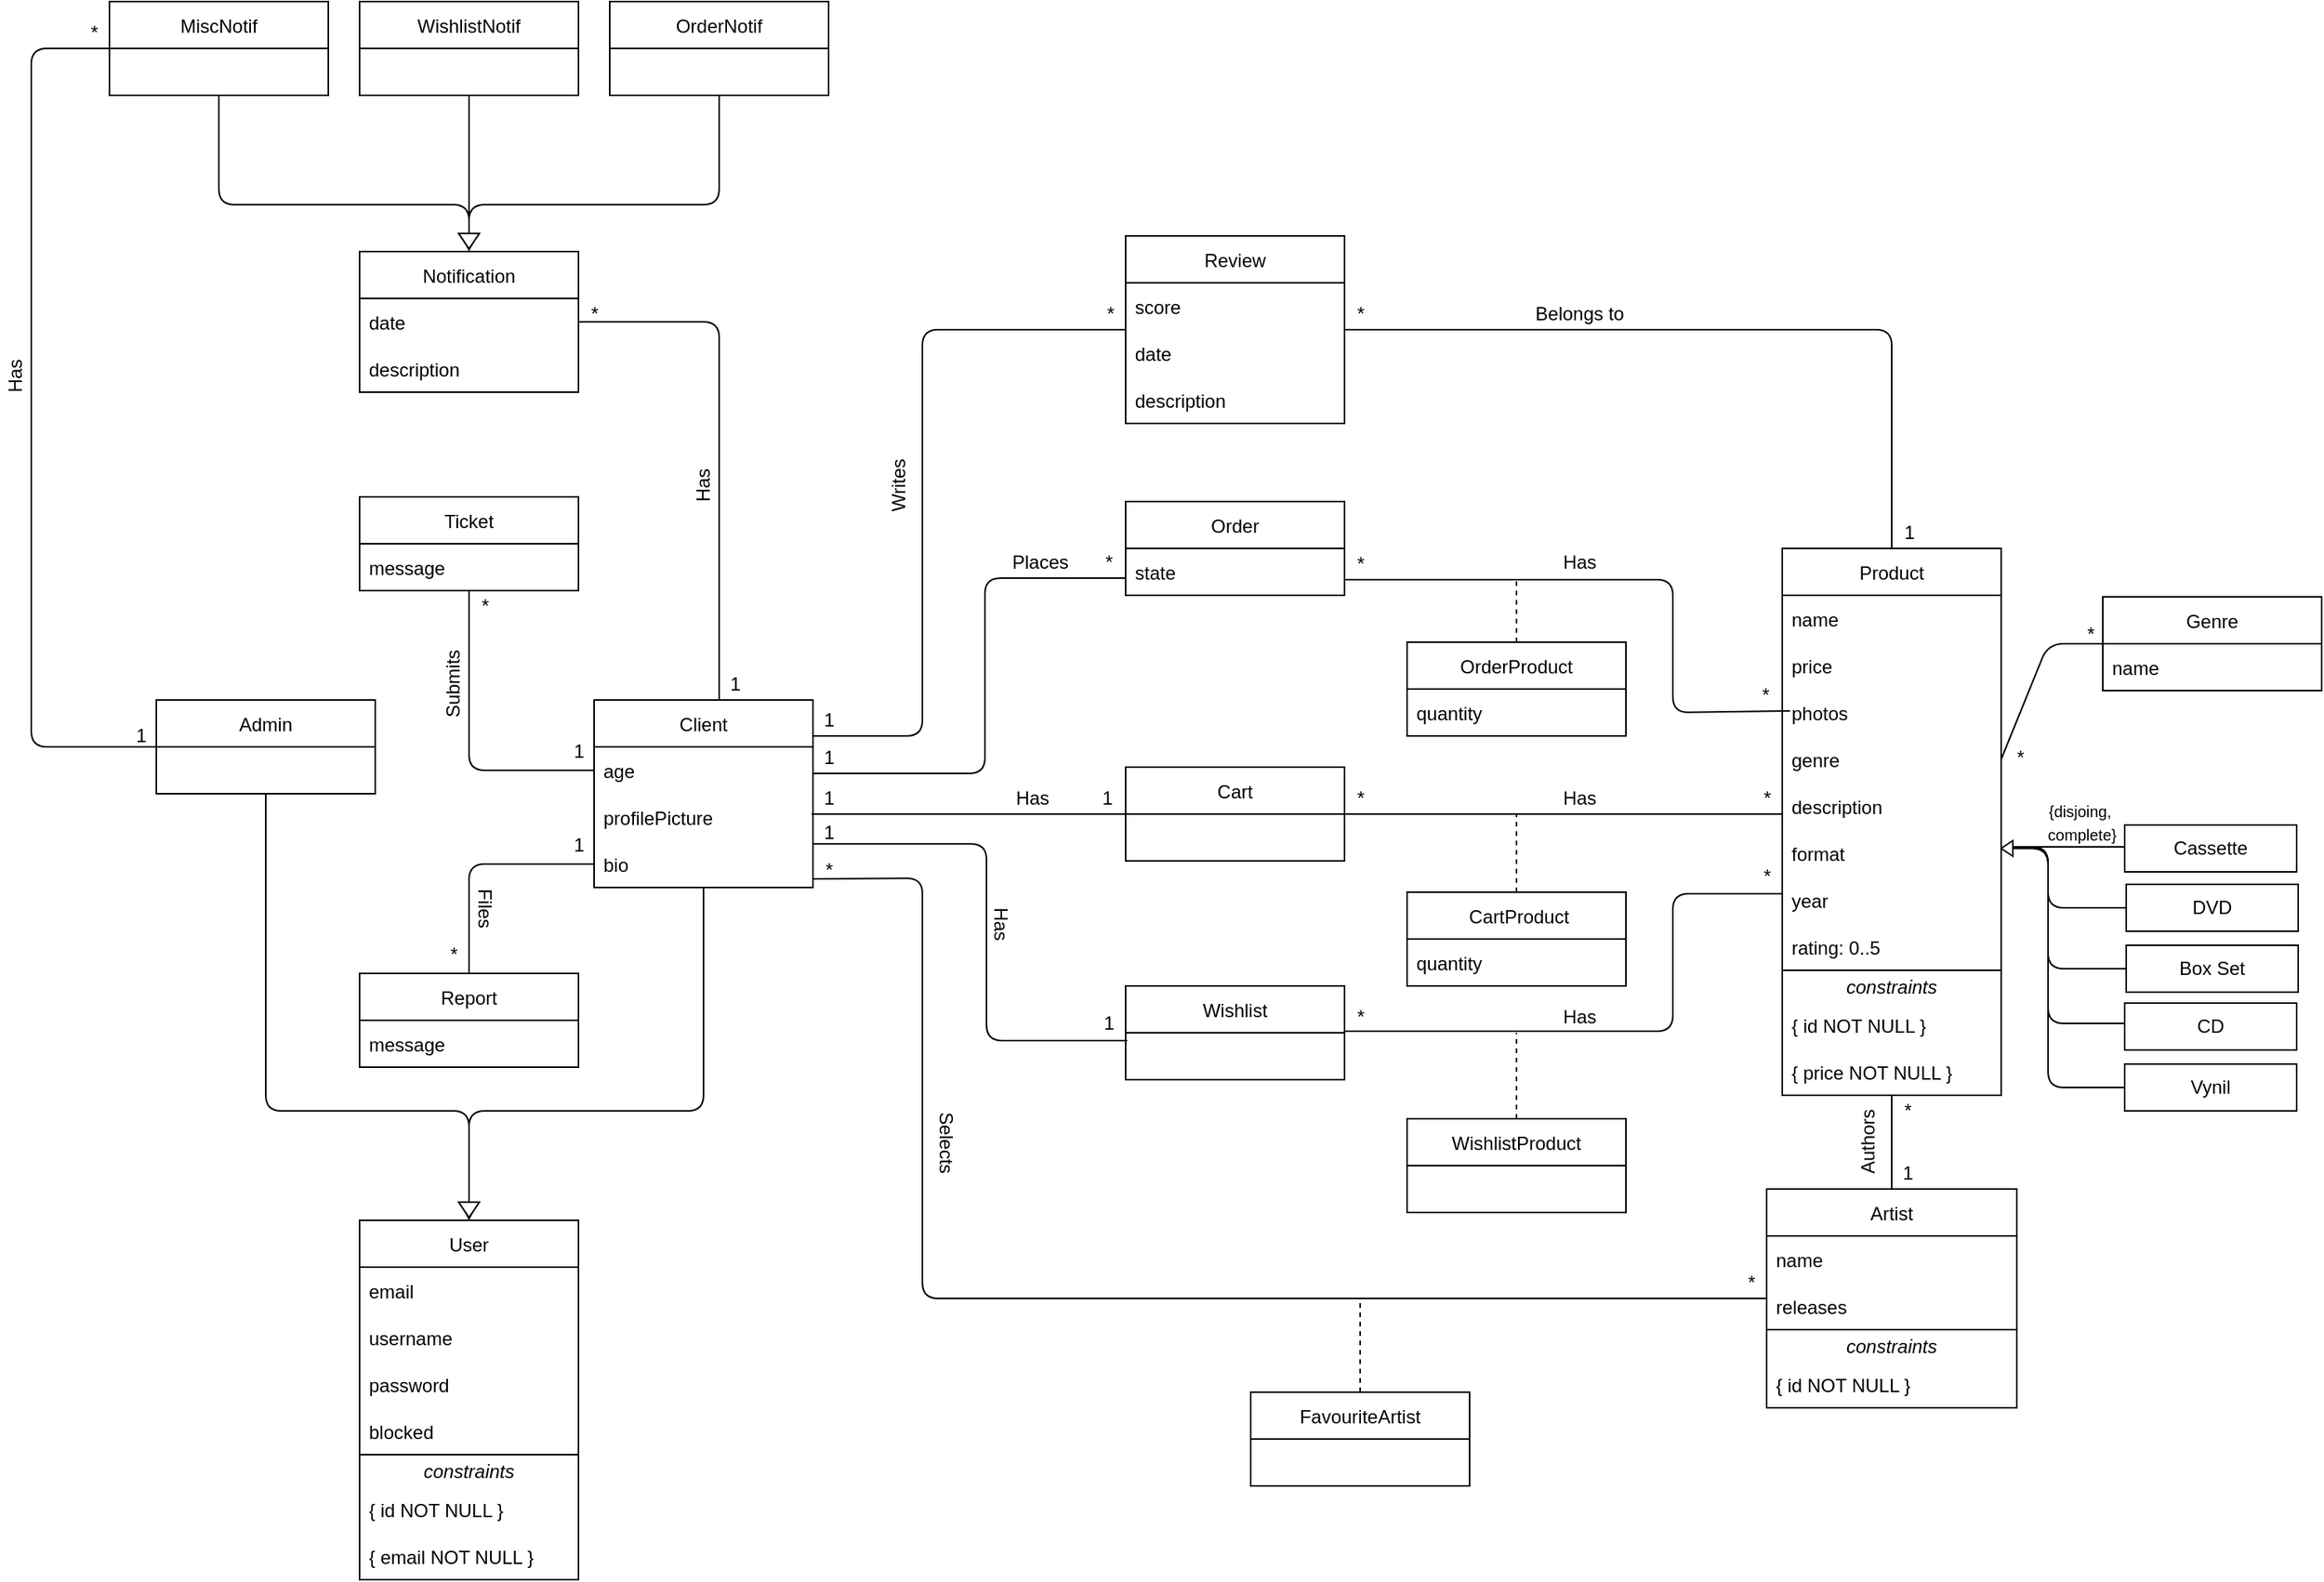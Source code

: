 <mxfile>
    <diagram id="llNI3-u4HUtJi4ST73vL" name="Page-1">
        <mxGraphModel dx="1850" dy="1586" grid="1" gridSize="10" guides="1" tooltips="1" connect="1" arrows="1" fold="1" page="1" pageScale="1" pageWidth="850" pageHeight="1100" math="0" shadow="0">
            <root>
                <mxCell id="0"/>
                <mxCell id="1" parent="0"/>
                <mxCell id="ldvNf7VBA81TMGFVjmtG-9" value="Artist" style="swimlane;fontStyle=0;childLayout=stackLayout;horizontal=1;startSize=30;horizontalStack=0;resizeParent=1;resizeParentMax=0;resizeLast=0;collapsible=1;marginBottom=0;" parent="1" vertex="1">
                    <mxGeometry x="820" y="430" width="160" height="140" as="geometry"/>
                </mxCell>
                <mxCell id="ldvNf7VBA81TMGFVjmtG-11" value="name" style="text;strokeColor=none;fillColor=none;align=left;verticalAlign=middle;spacingLeft=4;spacingRight=4;overflow=hidden;points=[[0,0.5],[1,0.5]];portConstraint=eastwest;rotatable=0;" parent="ldvNf7VBA81TMGFVjmtG-9" vertex="1">
                    <mxGeometry y="30" width="160" height="30" as="geometry"/>
                </mxCell>
                <mxCell id="11" value="releases" style="text;strokeColor=none;fillColor=none;align=left;verticalAlign=middle;spacingLeft=4;spacingRight=4;overflow=hidden;points=[[0,0.5],[1,0.5]];portConstraint=eastwest;rotatable=0;" parent="ldvNf7VBA81TMGFVjmtG-9" vertex="1">
                    <mxGeometry y="60" width="160" height="30" as="geometry"/>
                </mxCell>
                <mxCell id="49" value="" style="swimlane;fontStyle=0;childLayout=stackLayout;horizontal=1;startSize=0;horizontalStack=0;resizeParent=1;resizeParentMax=0;resizeLast=0;collapsible=1;marginBottom=0;" parent="ldvNf7VBA81TMGFVjmtG-9" vertex="1">
                    <mxGeometry y="90" width="160" height="50" as="geometry"/>
                </mxCell>
                <mxCell id="50" value="constraints" style="text;strokeColor=none;fillColor=none;align=center;verticalAlign=middle;spacingLeft=4;spacingRight=4;overflow=hidden;points=[[0,0.5],[1,0.5]];portConstraint=eastwest;rotatable=0;fontStyle=2" parent="49" vertex="1">
                    <mxGeometry width="160" height="20" as="geometry"/>
                </mxCell>
                <mxCell id="51" value="{ id NOT NULL }" style="text;strokeColor=none;fillColor=none;align=left;verticalAlign=middle;spacingLeft=4;spacingRight=4;overflow=hidden;points=[[0,0.5],[1,0.5]];portConstraint=eastwest;rotatable=0;" parent="49" vertex="1">
                    <mxGeometry y="20" width="160" height="30" as="geometry"/>
                </mxCell>
                <mxCell id="41" style="edgeStyle=none;html=1;endArrow=none;endFill=0;entryX=0;entryY=0.5;entryDx=0;entryDy=0;exitX=-0.043;exitY=1.002;exitDx=0;exitDy=0;exitPerimeter=0;" parent="1" source="172" target="ldvNf7VBA81TMGFVjmtG-29" edge="1">
                    <mxGeometry relative="1" as="geometry">
                        <mxPoint x="220" y="182" as="sourcePoint"/>
                        <Array as="points"/>
                    </mxGeometry>
                </mxCell>
                <mxCell id="42" style="edgeStyle=elbowEdgeStyle;html=1;endArrow=none;endFill=0;startArrow=none;exitX=1.001;exitY=0.07;exitDx=0;exitDy=0;exitPerimeter=0;" parent="1" source="107" edge="1">
                    <mxGeometry relative="1" as="geometry">
                        <mxPoint x="210" y="220" as="sourcePoint"/>
                        <Array as="points">
                            <mxPoint x="321" y="200"/>
                        </Array>
                        <mxPoint x="411" y="335" as="targetPoint"/>
                    </mxGeometry>
                </mxCell>
                <mxCell id="43" style="edgeStyle=none;html=1;endArrow=none;endFill=0;exitX=1;exitY=0;exitDx=0;exitDy=0;exitPerimeter=0;" parent="1" edge="1">
                    <mxGeometry relative="1" as="geometry">
                        <Array as="points">
                            <mxPoint x="320" y="164"/>
                            <mxPoint x="320" y="39"/>
                        </Array>
                        <mxPoint x="210" y="164" as="sourcePoint"/>
                        <mxPoint x="410" y="39" as="targetPoint"/>
                    </mxGeometry>
                </mxCell>
                <mxCell id="103" style="edgeStyle=none;html=1;startArrow=none;startFill=0;endArrow=none;endFill=0;exitX=1.001;exitY=0.816;exitDx=0;exitDy=0;exitPerimeter=0;" parent="1" source="107" target="ldvNf7VBA81TMGFVjmtG-9" edge="1">
                    <mxGeometry relative="1" as="geometry">
                        <Array as="points">
                            <mxPoint x="280" y="231"/>
                            <mxPoint x="280" y="500"/>
                        </Array>
                    </mxGeometry>
                </mxCell>
                <mxCell id="108" style="edgeStyle=none;html=1;endArrow=block;endFill=0;" parent="1" source="ldvNf7VBA81TMGFVjmtG-21" target="ldvNf7VBA81TMGFVjmtG-38" edge="1">
                    <mxGeometry relative="1" as="geometry">
                        <Array as="points">
                            <mxPoint x="140" y="380"/>
                            <mxPoint x="-10" y="380"/>
                        </Array>
                    </mxGeometry>
                </mxCell>
                <mxCell id="ldvNf7VBA81TMGFVjmtG-21" value="Client" style="swimlane;fontStyle=0;childLayout=stackLayout;horizontal=1;startSize=30;horizontalStack=0;resizeParent=1;resizeParentMax=0;resizeLast=0;collapsible=1;marginBottom=0;" parent="1" vertex="1">
                    <mxGeometry x="70" y="117" width="140" height="120" as="geometry">
                        <mxRectangle x="70" y="117" width="60" height="30" as="alternateBounds"/>
                    </mxGeometry>
                </mxCell>
                <mxCell id="ldvNf7VBA81TMGFVjmtG-24" value="age" style="text;strokeColor=none;fillColor=none;align=left;verticalAlign=middle;spacingLeft=4;spacingRight=4;overflow=hidden;points=[[0,0.5],[1,0.5]];portConstraint=eastwest;rotatable=0;" parent="ldvNf7VBA81TMGFVjmtG-21" vertex="1">
                    <mxGeometry y="30" width="140" height="30" as="geometry"/>
                </mxCell>
                <mxCell id="ldvNf7VBA81TMGFVjmtG-69" value="profilePicture" style="text;strokeColor=none;fillColor=none;align=left;verticalAlign=middle;spacingLeft=4;spacingRight=4;overflow=hidden;points=[[0,0.5],[1,0.5]];portConstraint=eastwest;rotatable=0;" parent="ldvNf7VBA81TMGFVjmtG-21" vertex="1">
                    <mxGeometry y="60" width="140" height="30" as="geometry"/>
                </mxCell>
                <mxCell id="107" value="bio" style="text;strokeColor=none;fillColor=none;align=left;verticalAlign=middle;spacingLeft=4;spacingRight=4;overflow=hidden;points=[[0,0.5],[1,0.5]];portConstraint=eastwest;rotatable=0;" parent="ldvNf7VBA81TMGFVjmtG-21" vertex="1">
                    <mxGeometry y="90" width="140" height="30" as="geometry"/>
                </mxCell>
                <mxCell id="60" style="edgeStyle=none;html=1;endArrow=none;endFill=0;strokeColor=default;entryX=0;entryY=0.5;entryDx=0;entryDy=0;" parent="1" edge="1">
                    <mxGeometry relative="1" as="geometry">
                        <mxPoint x="830" y="241" as="targetPoint"/>
                        <Array as="points">
                            <mxPoint x="760" y="329"/>
                            <mxPoint x="760" y="241"/>
                        </Array>
                        <mxPoint x="550" y="329" as="sourcePoint"/>
                    </mxGeometry>
                </mxCell>
                <mxCell id="ldvNf7VBA81TMGFVjmtG-25" value="Wishlist" style="swimlane;fontStyle=0;childLayout=stackLayout;horizontal=1;startSize=30;horizontalStack=0;resizeParent=1;resizeParentMax=0;resizeLast=0;collapsible=1;marginBottom=0;" parent="1" vertex="1">
                    <mxGeometry x="410" y="300" width="140" height="60" as="geometry"/>
                </mxCell>
                <mxCell id="62" style="edgeStyle=none;html=1;endArrow=none;endFill=0;strokeColor=default;exitX=1;exitY=0.5;exitDx=0;exitDy=0;" parent="1" source="ldvNf7VBA81TMGFVjmtG-29" edge="1">
                    <mxGeometry relative="1" as="geometry">
                        <mxPoint x="830" y="190" as="targetPoint"/>
                        <mxPoint x="560" y="190" as="sourcePoint"/>
                    </mxGeometry>
                </mxCell>
                <mxCell id="ldvNf7VBA81TMGFVjmtG-29" value="Cart" style="swimlane;fontStyle=0;childLayout=stackLayout;horizontal=1;startSize=30;horizontalStack=0;resizeParent=1;resizeParentMax=0;resizeLast=0;collapsible=1;marginBottom=0;" parent="1" vertex="1">
                    <mxGeometry x="410" y="160" width="140" height="60" as="geometry"/>
                </mxCell>
                <mxCell id="109" style="edgeStyle=none;html=1;endArrow=block;endFill=0;entryX=0.5;entryY=0;entryDx=0;entryDy=0;startArrow=none;" parent="1" source="134" target="ldvNf7VBA81TMGFVjmtG-38" edge="1">
                    <mxGeometry relative="1" as="geometry">
                        <Array as="points"/>
                    </mxGeometry>
                </mxCell>
                <mxCell id="ldvNf7VBA81TMGFVjmtG-34" value="Admin" style="swimlane;fontStyle=0;childLayout=stackLayout;horizontal=1;startSize=30;horizontalStack=0;resizeParent=1;resizeParentMax=0;resizeLast=0;collapsible=1;marginBottom=0;" parent="1" vertex="1">
                    <mxGeometry x="-210" y="117" width="140" height="60" as="geometry"/>
                </mxCell>
                <mxCell id="ldvNf7VBA81TMGFVjmtG-38" value="User" style="swimlane;fontStyle=0;childLayout=stackLayout;horizontal=1;startSize=30;horizontalStack=0;resizeParent=1;resizeParentMax=0;resizeLast=0;collapsible=1;marginBottom=0;" parent="1" vertex="1">
                    <mxGeometry x="-80" y="450" width="140" height="230" as="geometry"/>
                </mxCell>
                <mxCell id="66" value="email" style="text;strokeColor=none;fillColor=none;align=left;verticalAlign=middle;spacingLeft=4;spacingRight=4;overflow=hidden;points=[[0,0.5],[1,0.5]];portConstraint=eastwest;rotatable=0;" parent="ldvNf7VBA81TMGFVjmtG-38" vertex="1">
                    <mxGeometry y="30" width="140" height="30" as="geometry"/>
                </mxCell>
                <mxCell id="ldvNf7VBA81TMGFVjmtG-66" value="username" style="text;strokeColor=none;fillColor=none;align=left;verticalAlign=middle;spacingLeft=4;spacingRight=4;overflow=hidden;points=[[0,0.5],[1,0.5]];portConstraint=eastwest;rotatable=0;" parent="ldvNf7VBA81TMGFVjmtG-38" vertex="1">
                    <mxGeometry y="60" width="140" height="30" as="geometry"/>
                </mxCell>
                <mxCell id="ldvNf7VBA81TMGFVjmtG-41" value="password" style="text;strokeColor=none;fillColor=none;align=left;verticalAlign=middle;spacingLeft=4;spacingRight=4;overflow=hidden;points=[[0,0.5],[1,0.5]];portConstraint=eastwest;rotatable=0;" parent="ldvNf7VBA81TMGFVjmtG-38" vertex="1">
                    <mxGeometry y="90" width="140" height="30" as="geometry"/>
                </mxCell>
                <mxCell id="ldvNf7VBA81TMGFVjmtG-83" value="blocked" style="text;strokeColor=none;fillColor=none;align=left;verticalAlign=middle;spacingLeft=4;spacingRight=4;overflow=hidden;points=[[0,0.5],[1,0.5]];portConstraint=eastwest;rotatable=0;" parent="ldvNf7VBA81TMGFVjmtG-38" vertex="1">
                    <mxGeometry y="120" width="140" height="30" as="geometry"/>
                </mxCell>
                <mxCell id="53" value="" style="swimlane;fontStyle=0;childLayout=stackLayout;horizontal=1;startSize=0;horizontalStack=0;resizeParent=1;resizeParentMax=0;resizeLast=0;collapsible=1;marginBottom=0;" parent="ldvNf7VBA81TMGFVjmtG-38" vertex="1">
                    <mxGeometry y="150" width="140" height="80" as="geometry"/>
                </mxCell>
                <mxCell id="54" value="constraints" style="text;strokeColor=none;fillColor=none;align=center;verticalAlign=middle;spacingLeft=4;spacingRight=4;overflow=hidden;points=[[0,0.5],[1,0.5]];portConstraint=eastwest;rotatable=0;fontStyle=2" parent="53" vertex="1">
                    <mxGeometry width="140" height="20" as="geometry"/>
                </mxCell>
                <mxCell id="55" value="{ id NOT NULL }" style="text;strokeColor=none;fillColor=none;align=left;verticalAlign=middle;spacingLeft=4;spacingRight=4;overflow=hidden;points=[[0,0.5],[1,0.5]];portConstraint=eastwest;rotatable=0;" parent="53" vertex="1">
                    <mxGeometry y="20" width="140" height="30" as="geometry"/>
                </mxCell>
                <mxCell id="56" value="{ email NOT NULL }" style="text;strokeColor=none;fillColor=none;align=left;verticalAlign=middle;spacingLeft=4;spacingRight=4;overflow=hidden;points=[[0,0.5],[1,0.5]];portConstraint=eastwest;rotatable=0;" parent="53" vertex="1">
                    <mxGeometry y="50" width="140" height="30" as="geometry"/>
                </mxCell>
                <mxCell id="ldvNf7VBA81TMGFVjmtG-42" value="Product" style="swimlane;fontStyle=0;childLayout=stackLayout;horizontal=1;startSize=30;horizontalStack=0;resizeParent=1;resizeParentMax=0;resizeLast=0;collapsible=1;marginBottom=0;" parent="1" vertex="1">
                    <mxGeometry x="830" y="20" width="140" height="350" as="geometry"/>
                </mxCell>
                <mxCell id="138" value="name" style="text;strokeColor=none;fillColor=none;align=left;verticalAlign=middle;spacingLeft=4;spacingRight=4;overflow=hidden;points=[[0,0.5],[1,0.5]];portConstraint=eastwest;rotatable=0;" parent="ldvNf7VBA81TMGFVjmtG-42" vertex="1">
                    <mxGeometry y="30" width="140" height="30" as="geometry"/>
                </mxCell>
                <mxCell id="7" value="price" style="text;strokeColor=none;fillColor=none;align=left;verticalAlign=middle;spacingLeft=4;spacingRight=4;overflow=hidden;points=[[0,0.5],[1,0.5]];portConstraint=eastwest;rotatable=0;" parent="ldvNf7VBA81TMGFVjmtG-42" vertex="1">
                    <mxGeometry y="60" width="140" height="30" as="geometry"/>
                </mxCell>
                <mxCell id="5" value="photos" style="text;strokeColor=none;fillColor=none;align=left;verticalAlign=middle;spacingLeft=4;spacingRight=4;overflow=hidden;points=[[0,0.5],[1,0.5]];portConstraint=eastwest;rotatable=0;" parent="ldvNf7VBA81TMGFVjmtG-42" vertex="1">
                    <mxGeometry y="90" width="140" height="30" as="geometry"/>
                </mxCell>
                <mxCell id="191" value="genre" style="text;strokeColor=none;fillColor=none;align=left;verticalAlign=middle;spacingLeft=4;spacingRight=4;overflow=hidden;points=[[0,0.5],[1,0.5]];portConstraint=eastwest;rotatable=0;" parent="ldvNf7VBA81TMGFVjmtG-42" vertex="1">
                    <mxGeometry y="120" width="140" height="30" as="geometry"/>
                </mxCell>
                <mxCell id="3" value="description" style="text;strokeColor=none;fillColor=none;align=left;verticalAlign=middle;spacingLeft=4;spacingRight=4;overflow=hidden;points=[[0,0.5],[1,0.5]];portConstraint=eastwest;rotatable=0;" parent="ldvNf7VBA81TMGFVjmtG-42" vertex="1">
                    <mxGeometry y="150" width="140" height="30" as="geometry"/>
                </mxCell>
                <mxCell id="ldvNf7VBA81TMGFVjmtG-45" value="format" style="text;strokeColor=none;fillColor=none;align=left;verticalAlign=middle;spacingLeft=4;spacingRight=4;overflow=hidden;points=[[0,0.5],[1,0.5]];portConstraint=eastwest;rotatable=0;" parent="ldvNf7VBA81TMGFVjmtG-42" vertex="1">
                    <mxGeometry y="180" width="140" height="30" as="geometry"/>
                </mxCell>
                <mxCell id="4" value="year" style="text;strokeColor=none;fillColor=none;align=left;verticalAlign=middle;spacingLeft=4;spacingRight=4;overflow=hidden;points=[[0,0.5],[1,0.5]];portConstraint=eastwest;rotatable=0;" parent="ldvNf7VBA81TMGFVjmtG-42" vertex="1">
                    <mxGeometry y="210" width="140" height="30" as="geometry"/>
                </mxCell>
                <mxCell id="2" value="rating: 0..5" style="text;strokeColor=none;fillColor=none;align=left;verticalAlign=middle;spacingLeft=4;spacingRight=4;overflow=hidden;points=[[0,0.5],[1,0.5]];portConstraint=eastwest;rotatable=0;" parent="ldvNf7VBA81TMGFVjmtG-42" vertex="1">
                    <mxGeometry y="240" width="140" height="30" as="geometry"/>
                </mxCell>
                <mxCell id="26" value="" style="swimlane;fontStyle=0;childLayout=stackLayout;horizontal=1;startSize=0;horizontalStack=0;resizeParent=1;resizeParentMax=0;resizeLast=0;collapsible=1;marginBottom=0;" parent="ldvNf7VBA81TMGFVjmtG-42" vertex="1">
                    <mxGeometry y="270" width="140" height="80" as="geometry"/>
                </mxCell>
                <mxCell id="27" value="constraints" style="text;strokeColor=none;fillColor=none;align=center;verticalAlign=middle;spacingLeft=4;spacingRight=4;overflow=hidden;points=[[0,0.5],[1,0.5]];portConstraint=eastwest;rotatable=0;fontStyle=2" parent="26" vertex="1">
                    <mxGeometry width="140" height="20" as="geometry"/>
                </mxCell>
                <mxCell id="29" value="{ id NOT NULL }" style="text;strokeColor=none;fillColor=none;align=left;verticalAlign=middle;spacingLeft=4;spacingRight=4;overflow=hidden;points=[[0,0.5],[1,0.5]];portConstraint=eastwest;rotatable=0;" parent="26" vertex="1">
                    <mxGeometry y="20" width="140" height="30" as="geometry"/>
                </mxCell>
                <mxCell id="30" value="{ price NOT NULL }" style="text;strokeColor=none;fillColor=none;align=left;verticalAlign=middle;spacingLeft=4;spacingRight=4;overflow=hidden;points=[[0,0.5],[1,0.5]];portConstraint=eastwest;rotatable=0;" parent="26" vertex="1">
                    <mxGeometry y="50" width="140" height="30" as="geometry"/>
                </mxCell>
                <mxCell id="84" style="edgeStyle=none;html=1;exitX=0;exitY=0.5;exitDx=0;exitDy=0;endArrow=none;endFill=0;" parent="1" edge="1">
                    <mxGeometry relative="1" as="geometry">
                        <Array as="points">
                            <mxPoint x="280" y="-120"/>
                            <mxPoint x="280" y="140"/>
                        </Array>
                        <mxPoint x="210" y="140" as="targetPoint"/>
                        <mxPoint x="410" y="-120" as="sourcePoint"/>
                    </mxGeometry>
                </mxCell>
                <mxCell id="95" style="edgeStyle=none;html=1;endArrow=none;endFill=0;" parent="1" source="ldvNf7VBA81TMGFVjmtG-46" target="ldvNf7VBA81TMGFVjmtG-42" edge="1">
                    <mxGeometry relative="1" as="geometry">
                        <Array as="points">
                            <mxPoint x="900" y="-120"/>
                        </Array>
                    </mxGeometry>
                </mxCell>
                <mxCell id="ldvNf7VBA81TMGFVjmtG-46" value="Review" style="swimlane;fontStyle=0;childLayout=stackLayout;horizontal=1;startSize=30;horizontalStack=0;resizeParent=1;resizeParentMax=0;resizeLast=0;collapsible=1;marginBottom=0;" parent="1" vertex="1">
                    <mxGeometry x="410" y="-180" width="140" height="120" as="geometry"/>
                </mxCell>
                <mxCell id="77" value="score" style="text;strokeColor=none;fillColor=none;align=left;verticalAlign=middle;spacingLeft=4;spacingRight=4;overflow=hidden;points=[[0,0.5],[1,0.5]];portConstraint=eastwest;rotatable=0;" parent="ldvNf7VBA81TMGFVjmtG-46" vertex="1">
                    <mxGeometry y="30" width="140" height="30" as="geometry"/>
                </mxCell>
                <mxCell id="78" value="date" style="text;strokeColor=none;fillColor=none;align=left;verticalAlign=middle;spacingLeft=4;spacingRight=4;overflow=hidden;points=[[0,0.5],[1,0.5]];portConstraint=eastwest;rotatable=0;" parent="ldvNf7VBA81TMGFVjmtG-46" vertex="1">
                    <mxGeometry y="60" width="140" height="30" as="geometry"/>
                </mxCell>
                <mxCell id="ldvNf7VBA81TMGFVjmtG-49" value="description" style="text;strokeColor=none;fillColor=none;align=left;verticalAlign=middle;spacingLeft=4;spacingRight=4;overflow=hidden;points=[[0,0.5],[1,0.5]];portConstraint=eastwest;rotatable=0;" parent="ldvNf7VBA81TMGFVjmtG-46" vertex="1">
                    <mxGeometry y="90" width="140" height="30" as="geometry"/>
                </mxCell>
                <mxCell id="123" style="edgeStyle=none;html=1;entryX=0;entryY=0.5;entryDx=0;entryDy=0;endArrow=none;endFill=0;" parent="1" source="ldvNf7VBA81TMGFVjmtG-50" target="ldvNf7VBA81TMGFVjmtG-24" edge="1">
                    <mxGeometry relative="1" as="geometry">
                        <Array as="points">
                            <mxPoint x="-10" y="162"/>
                        </Array>
                    </mxGeometry>
                </mxCell>
                <mxCell id="ldvNf7VBA81TMGFVjmtG-50" value="Ticket" style="swimlane;fontStyle=0;childLayout=stackLayout;horizontal=1;startSize=30;horizontalStack=0;resizeParent=1;resizeParentMax=0;resizeLast=0;collapsible=1;marginBottom=0;" parent="1" vertex="1">
                    <mxGeometry x="-80" y="-13" width="140" height="60" as="geometry"/>
                </mxCell>
                <mxCell id="ldvNf7VBA81TMGFVjmtG-53" value="message" style="text;strokeColor=none;fillColor=none;align=left;verticalAlign=middle;spacingLeft=4;spacingRight=4;overflow=hidden;points=[[0,0.5],[1,0.5]];portConstraint=eastwest;rotatable=0;" parent="ldvNf7VBA81TMGFVjmtG-50" vertex="1">
                    <mxGeometry y="30" width="140" height="30" as="geometry"/>
                </mxCell>
                <mxCell id="ldvNf7VBA81TMGFVjmtG-58" value="Order" style="swimlane;fontStyle=0;childLayout=stackLayout;horizontal=1;startSize=30;horizontalStack=0;resizeParent=1;resizeParentMax=0;resizeLast=0;collapsible=1;marginBottom=0;" parent="1" vertex="1">
                    <mxGeometry x="410" y="-10" width="140" height="60" as="geometry"/>
                </mxCell>
                <mxCell id="ldvNf7VBA81TMGFVjmtG-60" value="state" style="text;strokeColor=none;fillColor=none;align=left;verticalAlign=middle;spacingLeft=4;spacingRight=4;overflow=hidden;points=[[0,0.5],[1,0.5]];portConstraint=eastwest;rotatable=0;" parent="ldvNf7VBA81TMGFVjmtG-58" vertex="1">
                    <mxGeometry y="30" width="140" height="30" as="geometry"/>
                </mxCell>
                <mxCell id="114" style="edgeStyle=none;html=1;startArrow=none;startFill=0;endArrow=none;endFill=0;exitX=0.5;exitY=0;exitDx=0;exitDy=0;entryX=0;entryY=0.5;entryDx=0;entryDy=0;" parent="1" source="ldvNf7VBA81TMGFVjmtG-62" target="107" edge="1">
                    <mxGeometry relative="1" as="geometry">
                        <Array as="points">
                            <mxPoint x="-10" y="222"/>
                        </Array>
                        <mxPoint y="290" as="sourcePoint"/>
                    </mxGeometry>
                </mxCell>
                <mxCell id="ldvNf7VBA81TMGFVjmtG-62" value="Report" style="swimlane;fontStyle=0;childLayout=stackLayout;horizontal=1;startSize=30;horizontalStack=0;resizeParent=1;resizeParentMax=0;resizeLast=0;collapsible=1;marginBottom=0;" parent="1" vertex="1">
                    <mxGeometry x="-80" y="292" width="140" height="60" as="geometry"/>
                </mxCell>
                <mxCell id="116" value="message" style="text;strokeColor=none;fillColor=none;align=left;verticalAlign=middle;spacingLeft=4;spacingRight=4;overflow=hidden;points=[[0,0.5],[1,0.5]];portConstraint=eastwest;rotatable=0;" parent="ldvNf7VBA81TMGFVjmtG-62" vertex="1">
                    <mxGeometry y="30" width="140" height="30" as="geometry"/>
                </mxCell>
                <mxCell id="ldvNf7VBA81TMGFVjmtG-70" value="Notification" style="swimlane;fontStyle=0;childLayout=stackLayout;horizontal=1;startSize=30;horizontalStack=0;resizeParent=1;resizeParentMax=0;resizeLast=0;collapsible=1;marginBottom=0;" parent="1" vertex="1">
                    <mxGeometry x="-80" y="-170" width="140" height="90" as="geometry"/>
                </mxCell>
                <mxCell id="122" value="date" style="text;strokeColor=none;fillColor=none;align=left;verticalAlign=middle;spacingLeft=4;spacingRight=4;overflow=hidden;points=[[0,0.5],[1,0.5]];portConstraint=eastwest;rotatable=0;" parent="ldvNf7VBA81TMGFVjmtG-70" vertex="1">
                    <mxGeometry y="30" width="140" height="30" as="geometry"/>
                </mxCell>
                <mxCell id="121" value="description" style="text;strokeColor=none;fillColor=none;align=left;verticalAlign=middle;spacingLeft=4;spacingRight=4;overflow=hidden;points=[[0,0.5],[1,0.5]];portConstraint=eastwest;rotatable=0;" parent="ldvNf7VBA81TMGFVjmtG-70" vertex="1">
                    <mxGeometry y="60" width="140" height="30" as="geometry"/>
                </mxCell>
                <mxCell id="97" style="edgeStyle=none;html=1;dashed=1;endArrow=none;endFill=0;strokeColor=default;" parent="1" source="ldvNf7VBA81TMGFVjmtG-74" edge="1">
                    <mxGeometry relative="1" as="geometry">
                        <mxPoint x="660" y="40" as="targetPoint"/>
                    </mxGeometry>
                </mxCell>
                <mxCell id="ldvNf7VBA81TMGFVjmtG-74" value="OrderProduct" style="swimlane;fontStyle=0;childLayout=stackLayout;horizontal=1;startSize=30;horizontalStack=0;resizeParent=1;resizeParentMax=0;resizeLast=0;collapsible=1;marginBottom=0;" parent="1" vertex="1">
                    <mxGeometry x="590" y="80" width="140" height="60" as="geometry"/>
                </mxCell>
                <mxCell id="70" value="quantity" style="text;strokeColor=none;fillColor=none;align=left;verticalAlign=middle;spacingLeft=4;spacingRight=4;overflow=hidden;points=[[0,0.5],[1,0.5]];portConstraint=eastwest;rotatable=0;" parent="ldvNf7VBA81TMGFVjmtG-74" vertex="1">
                    <mxGeometry y="30" width="140" height="30" as="geometry"/>
                </mxCell>
                <mxCell id="ldvNf7VBA81TMGFVjmtG-79" value="WishlistProduct" style="swimlane;fontStyle=0;childLayout=stackLayout;horizontal=1;startSize=30;horizontalStack=0;resizeParent=1;resizeParentMax=0;resizeLast=0;collapsible=1;marginBottom=0;" parent="1" vertex="1">
                    <mxGeometry x="590" y="385" width="140" height="60" as="geometry"/>
                </mxCell>
                <mxCell id="129" style="edgeStyle=none;html=1;exitX=0.5;exitY=1;exitDx=0;exitDy=0;endArrow=none;endFill=0;" parent="1" source="ldvNf7VBA81TMGFVjmtG-85" target="ldvNf7VBA81TMGFVjmtG-70" edge="1">
                    <mxGeometry relative="1" as="geometry">
                        <Array as="points">
                            <mxPoint x="-170" y="-200"/>
                            <mxPoint x="-10" y="-200"/>
                        </Array>
                    </mxGeometry>
                </mxCell>
                <mxCell id="132" style="edgeStyle=none;html=1;startArrow=none;startFill=0;endArrow=none;endFill=0;exitX=0;exitY=0.5;exitDx=0;exitDy=0;entryX=0;entryY=0.5;entryDx=0;entryDy=0;" parent="1" source="ldvNf7VBA81TMGFVjmtG-85" target="ldvNf7VBA81TMGFVjmtG-34" edge="1">
                    <mxGeometry relative="1" as="geometry">
                        <Array as="points">
                            <mxPoint x="-290" y="-300"/>
                            <mxPoint x="-290" y="147"/>
                        </Array>
                    </mxGeometry>
                </mxCell>
                <mxCell id="ldvNf7VBA81TMGFVjmtG-85" value="MiscNotif" style="swimlane;fontStyle=0;childLayout=stackLayout;horizontal=1;startSize=30;horizontalStack=0;resizeParent=1;resizeParentMax=0;resizeLast=0;collapsible=1;marginBottom=0;" parent="1" vertex="1">
                    <mxGeometry x="-240" y="-330" width="140" height="60" as="geometry"/>
                </mxCell>
                <mxCell id="127" style="edgeStyle=none;html=1;exitX=0.5;exitY=1;exitDx=0;exitDy=0;endArrow=block;endFill=1;" parent="1" source="ldvNf7VBA81TMGFVjmtG-88" target="ldvNf7VBA81TMGFVjmtG-70" edge="1">
                    <mxGeometry relative="1" as="geometry"/>
                </mxCell>
                <mxCell id="ldvNf7VBA81TMGFVjmtG-88" value="WishlistNotif" style="swimlane;fontStyle=0;childLayout=stackLayout;horizontal=1;startSize=30;horizontalStack=0;resizeParent=1;resizeParentMax=0;resizeLast=0;collapsible=1;marginBottom=0;" parent="1" vertex="1">
                    <mxGeometry x="-80" y="-330" width="140" height="60" as="geometry"/>
                </mxCell>
                <mxCell id="130" style="edgeStyle=none;html=1;exitX=0.5;exitY=1;exitDx=0;exitDy=0;endArrow=none;endFill=0;" parent="1" source="ldvNf7VBA81TMGFVjmtG-91" target="ldvNf7VBA81TMGFVjmtG-70" edge="1">
                    <mxGeometry relative="1" as="geometry">
                        <Array as="points">
                            <mxPoint x="150" y="-200"/>
                            <mxPoint x="-10" y="-200"/>
                        </Array>
                    </mxGeometry>
                </mxCell>
                <mxCell id="ldvNf7VBA81TMGFVjmtG-91" value="OrderNotif" style="swimlane;fontStyle=0;childLayout=stackLayout;horizontal=1;startSize=30;horizontalStack=0;resizeParent=1;resizeParentMax=0;resizeLast=0;collapsible=1;marginBottom=0;" parent="1" vertex="1">
                    <mxGeometry x="80" y="-330" width="140" height="60" as="geometry"/>
                </mxCell>
                <mxCell id="85" style="edgeStyle=none;html=1;endArrow=none;endFill=0;strokeColor=default;dashed=1;" parent="1" source="Uihrf4TfdW-QpxBS8wyf-2" edge="1">
                    <mxGeometry relative="1" as="geometry">
                        <mxPoint x="660" y="190" as="targetPoint"/>
                    </mxGeometry>
                </mxCell>
                <mxCell id="Uihrf4TfdW-QpxBS8wyf-2" value=" CartProduct" style="swimlane;fontStyle=0;childLayout=stackLayout;horizontal=1;startSize=30;horizontalStack=0;resizeParent=1;resizeParentMax=0;resizeLast=0;collapsible=1;marginBottom=0;" parent="1" vertex="1">
                    <mxGeometry x="590" y="240" width="140" height="60" as="geometry"/>
                </mxCell>
                <mxCell id="71" value="quantity" style="text;strokeColor=none;fillColor=none;align=left;verticalAlign=middle;spacingLeft=4;spacingRight=4;overflow=hidden;points=[[0,0.5],[1,0.5]];portConstraint=eastwest;rotatable=0;" parent="Uihrf4TfdW-QpxBS8wyf-2" vertex="1">
                    <mxGeometry y="30" width="140" height="30" as="geometry"/>
                </mxCell>
                <mxCell id="67" style="edgeStyle=none;html=1;endArrow=none;endFill=0;strokeColor=default;entryX=1.3;entryY=1;entryDx=0;entryDy=0;exitX=1;exitY=0.667;exitDx=0;exitDy=0;exitPerimeter=0;entryPerimeter=0;" parent="1" target="186" edge="1">
                    <mxGeometry relative="1" as="geometry">
                        <mxPoint x="850.02" y="51.59" as="targetPoint"/>
                        <mxPoint x="550" y="40.01" as="sourcePoint"/>
                        <Array as="points">
                            <mxPoint x="760" y="40"/>
                            <mxPoint x="760" y="65"/>
                            <mxPoint x="760" y="125"/>
                        </Array>
                    </mxGeometry>
                </mxCell>
                <mxCell id="87" style="edgeStyle=none;html=1;endArrow=none;endFill=0;startArrow=none;startFill=0;" parent="1" source="ldvNf7VBA81TMGFVjmtG-42" target="ldvNf7VBA81TMGFVjmtG-9" edge="1">
                    <mxGeometry relative="1" as="geometry">
                        <mxPoint x="970" y="190" as="sourcePoint"/>
                    </mxGeometry>
                </mxCell>
                <mxCell id="92" value="" style="endArrow=none;dashed=1;html=1;" parent="1" source="ldvNf7VBA81TMGFVjmtG-79" edge="1">
                    <mxGeometry width="50" height="50" relative="1" as="geometry">
                        <mxPoint x="430" y="400" as="sourcePoint"/>
                        <mxPoint x="660" y="330" as="targetPoint"/>
                    </mxGeometry>
                </mxCell>
                <mxCell id="120" style="edgeStyle=none;html=1;endArrow=none;endFill=0;strokeColor=default;dashed=1;" parent="1" source="117" edge="1">
                    <mxGeometry relative="1" as="geometry">
                        <mxPoint x="560" y="500" as="targetPoint"/>
                    </mxGeometry>
                </mxCell>
                <mxCell id="117" value="FavouriteArtist" style="swimlane;fontStyle=0;childLayout=stackLayout;horizontal=1;startSize=30;horizontalStack=0;resizeParent=1;resizeParentMax=0;resizeLast=0;collapsible=1;marginBottom=0;" parent="1" vertex="1">
                    <mxGeometry x="490" y="560" width="140" height="60" as="geometry"/>
                </mxCell>
                <mxCell id="128" value="" style="endArrow=none;html=1;fontSize=21;edgeStyle=orthogonalEdgeStyle;" parent="1" source="ldvNf7VBA81TMGFVjmtG-21" target="ldvNf7VBA81TMGFVjmtG-70" edge="1">
                    <mxGeometry width="50" height="50" relative="1" as="geometry">
                        <mxPoint x="-230" y="-40" as="sourcePoint"/>
                        <mxPoint x="-180" y="-90" as="targetPoint"/>
                        <Array as="points">
                            <mxPoint x="150" y="-125"/>
                        </Array>
                    </mxGeometry>
                </mxCell>
                <mxCell id="131" value="" style="triangle;whiteSpace=wrap;html=1;fontSize=21;rotation=90;" parent="1" vertex="1">
                    <mxGeometry x="-15" y="-183.33" width="10" height="13.33" as="geometry"/>
                </mxCell>
                <mxCell id="135" value="" style="edgeStyle=none;html=1;endArrow=none;endFill=0;entryX=0.5;entryY=0;entryDx=0;entryDy=0;" parent="1" source="ldvNf7VBA81TMGFVjmtG-34" target="ldvNf7VBA81TMGFVjmtG-38" edge="1">
                    <mxGeometry relative="1" as="geometry">
                        <Array as="points">
                            <mxPoint x="-140" y="380"/>
                            <mxPoint x="-10" y="380"/>
                        </Array>
                        <mxPoint x="-140" y="177" as="sourcePoint"/>
                        <mxPoint x="-10" y="450" as="targetPoint"/>
                    </mxGeometry>
                </mxCell>
                <mxCell id="134" value="" style="triangle;whiteSpace=wrap;html=1;fontSize=21;rotation=90;" parent="1" vertex="1">
                    <mxGeometry x="-15" y="436.67" width="10" height="13.33" as="geometry"/>
                </mxCell>
                <mxCell id="136" value="*" style="text;html=1;align=center;verticalAlign=middle;resizable=0;points=[];autosize=1;strokeColor=none;fillColor=none;" parent="1" vertex="1">
                    <mxGeometry x="-260" y="-320" width="20" height="20" as="geometry"/>
                </mxCell>
                <mxCell id="137" value="1" style="text;html=1;align=center;verticalAlign=middle;resizable=0;points=[];autosize=1;strokeColor=none;fillColor=none;" parent="1" vertex="1">
                    <mxGeometry x="-230" y="130" width="20" height="20" as="geometry"/>
                </mxCell>
                <mxCell id="141" value="CD" style="whiteSpace=wrap;html=1;" parent="1" vertex="1">
                    <mxGeometry x="1049" y="311" width="110" height="30" as="geometry"/>
                </mxCell>
                <mxCell id="143" value="Vynil" style="whiteSpace=wrap;html=1;" parent="1" vertex="1">
                    <mxGeometry x="1049" y="350" width="110" height="30" as="geometry"/>
                </mxCell>
                <mxCell id="144" value="Cassette" style="whiteSpace=wrap;html=1;" parent="1" vertex="1">
                    <mxGeometry x="1049" y="197" width="110" height="30" as="geometry"/>
                </mxCell>
                <mxCell id="145" value="DVD" style="whiteSpace=wrap;html=1;" parent="1" vertex="1">
                    <mxGeometry x="1050" y="235" width="110" height="30" as="geometry"/>
                </mxCell>
                <mxCell id="146" value="Box Set" style="whiteSpace=wrap;html=1;" parent="1" vertex="1">
                    <mxGeometry x="1050" y="274" width="110" height="30" as="geometry"/>
                </mxCell>
                <mxCell id="149" value="" style="endArrow=none;html=1;edgeStyle=orthogonalEdgeStyle;" parent="1" target="146" edge="1">
                    <mxGeometry width="50" height="50" relative="1" as="geometry">
                        <mxPoint x="980" y="211" as="sourcePoint"/>
                        <mxPoint x="1050" y="299" as="targetPoint"/>
                        <Array as="points">
                            <mxPoint x="1000" y="211"/>
                            <mxPoint x="1000" y="289"/>
                        </Array>
                    </mxGeometry>
                </mxCell>
                <mxCell id="152" value="" style="endArrow=none;html=1;edgeStyle=orthogonalEdgeStyle;" parent="1" target="145" edge="1">
                    <mxGeometry width="50" height="50" relative="1" as="geometry">
                        <mxPoint x="980" y="212" as="sourcePoint"/>
                        <mxPoint x="1060" y="295" as="targetPoint"/>
                        <Array as="points">
                            <mxPoint x="970" y="212"/>
                            <mxPoint x="1000" y="212"/>
                            <mxPoint x="1000" y="254"/>
                        </Array>
                    </mxGeometry>
                </mxCell>
                <mxCell id="153" value="" style="endArrow=none;html=1;edgeStyle=orthogonalEdgeStyle;" parent="1" edge="1">
                    <mxGeometry width="50" height="50" relative="1" as="geometry">
                        <mxPoint x="990" y="211" as="sourcePoint"/>
                        <mxPoint x="1049" y="211.034" as="targetPoint"/>
                        <Array as="points">
                            <mxPoint x="970" y="211"/>
                        </Array>
                    </mxGeometry>
                </mxCell>
                <mxCell id="155" value="" style="endArrow=none;html=1;edgeStyle=orthogonalEdgeStyle;exitX=1;exitY=0.5;exitDx=0;exitDy=0;" parent="1" edge="1">
                    <mxGeometry width="50" height="50" relative="1" as="geometry">
                        <mxPoint x="970" y="212" as="sourcePoint"/>
                        <mxPoint x="1049" y="324" as="targetPoint"/>
                        <Array as="points">
                            <mxPoint x="1000" y="212"/>
                            <mxPoint x="1000" y="324"/>
                        </Array>
                    </mxGeometry>
                </mxCell>
                <mxCell id="156" value="" style="endArrow=none;html=1;edgeStyle=orthogonalEdgeStyle;exitX=1;exitY=0.5;exitDx=0;exitDy=0;startArrow=none;" parent="1" source="158" target="143" edge="1">
                    <mxGeometry width="50" height="50" relative="1" as="geometry">
                        <mxPoint x="980" y="222" as="sourcePoint"/>
                        <mxPoint x="1060" y="175" as="targetPoint"/>
                        <Array as="points">
                            <mxPoint x="1000" y="212"/>
                            <mxPoint x="1000" y="365"/>
                        </Array>
                    </mxGeometry>
                </mxCell>
                <mxCell id="157" value="&lt;font style=&quot;font-size: 10px&quot;&gt;{disjoing,&lt;br&gt;&amp;nbsp;complete}&lt;/font&gt;" style="text;html=1;align=center;verticalAlign=middle;resizable=0;points=[];autosize=1;strokeColor=none;fillColor=none;" parent="1" vertex="1">
                    <mxGeometry x="990" y="175" width="60" height="40" as="geometry"/>
                </mxCell>
                <mxCell id="158" value="" style="triangle;whiteSpace=wrap;html=1;fontSize=10;rotation=-180;" parent="1" vertex="1">
                    <mxGeometry x="970" y="207" width="7.5" height="10" as="geometry"/>
                </mxCell>
                <mxCell id="160" value="*" style="text;html=1;align=center;verticalAlign=middle;resizable=0;points=[];autosize=1;strokeColor=none;fillColor=none;" parent="1" vertex="1">
                    <mxGeometry x="60" y="-140" width="20" height="20" as="geometry"/>
                </mxCell>
                <mxCell id="161" value="1" style="text;html=1;align=center;verticalAlign=middle;resizable=0;points=[];autosize=1;strokeColor=none;fillColor=none;" parent="1" vertex="1">
                    <mxGeometry x="150" y="97" width="20" height="20" as="geometry"/>
                </mxCell>
                <mxCell id="162" value="1" style="text;html=1;align=center;verticalAlign=middle;resizable=0;points=[];autosize=1;strokeColor=none;fillColor=none;" parent="1" vertex="1">
                    <mxGeometry x="50" y="140" width="20" height="20" as="geometry"/>
                </mxCell>
                <mxCell id="163" value="*" style="text;html=1;align=center;verticalAlign=middle;resizable=0;points=[];autosize=1;strokeColor=none;fillColor=none;" parent="1" vertex="1">
                    <mxGeometry x="-10" y="47" width="20" height="20" as="geometry"/>
                </mxCell>
                <mxCell id="165" value="1" style="text;html=1;align=center;verticalAlign=middle;resizable=0;points=[];autosize=1;strokeColor=none;fillColor=none;" parent="1" vertex="1">
                    <mxGeometry x="50" y="200" width="20" height="20" as="geometry"/>
                </mxCell>
                <mxCell id="167" value="*" style="text;html=1;align=center;verticalAlign=middle;resizable=0;points=[];autosize=1;strokeColor=none;fillColor=none;" parent="1" vertex="1">
                    <mxGeometry x="-30" y="270" width="20" height="20" as="geometry"/>
                </mxCell>
                <mxCell id="168" value="1" style="text;html=1;align=center;verticalAlign=middle;resizable=0;points=[];autosize=1;strokeColor=none;fillColor=none;" parent="1" vertex="1">
                    <mxGeometry x="210" y="120" width="20" height="20" as="geometry"/>
                </mxCell>
                <mxCell id="169" value="*" style="text;html=1;align=center;verticalAlign=middle;resizable=0;points=[];autosize=1;strokeColor=none;fillColor=none;" parent="1" vertex="1">
                    <mxGeometry x="390" y="-140" width="20" height="20" as="geometry"/>
                </mxCell>
                <mxCell id="170" value="1" style="text;html=1;align=center;verticalAlign=middle;resizable=0;points=[];autosize=1;strokeColor=none;fillColor=none;" parent="1" vertex="1">
                    <mxGeometry x="210" y="144" width="20" height="20" as="geometry"/>
                </mxCell>
                <mxCell id="172" value="1" style="text;html=1;align=center;verticalAlign=middle;resizable=0;points=[];autosize=1;strokeColor=none;fillColor=none;" parent="1" vertex="1">
                    <mxGeometry x="210" y="170" width="20" height="20" as="geometry"/>
                </mxCell>
                <mxCell id="173" value="1" style="text;html=1;align=center;verticalAlign=middle;resizable=0;points=[];autosize=1;strokeColor=none;fillColor=none;" parent="1" vertex="1">
                    <mxGeometry x="210" y="192" width="20" height="20" as="geometry"/>
                </mxCell>
                <mxCell id="174" value="*" style="text;html=1;align=center;verticalAlign=middle;resizable=0;points=[];autosize=1;strokeColor=none;fillColor=none;" parent="1" vertex="1">
                    <mxGeometry x="210" y="216" width="20" height="20" as="geometry"/>
                </mxCell>
                <mxCell id="175" value="*" style="text;html=1;align=center;verticalAlign=middle;resizable=0;points=[];autosize=1;strokeColor=none;fillColor=none;" parent="1" vertex="1">
                    <mxGeometry x="800" y="480" width="20" height="20" as="geometry"/>
                </mxCell>
                <mxCell id="176" value="*" style="text;html=1;align=center;verticalAlign=middle;resizable=0;points=[];autosize=1;strokeColor=none;fillColor=none;" parent="1" vertex="1">
                    <mxGeometry x="900" y="370" width="20" height="20" as="geometry"/>
                </mxCell>
                <mxCell id="177" value="1" style="text;html=1;align=center;verticalAlign=middle;resizable=0;points=[];autosize=1;strokeColor=none;fillColor=none;" parent="1" vertex="1">
                    <mxGeometry x="900" y="410" width="20" height="20" as="geometry"/>
                </mxCell>
                <mxCell id="178" value="1" style="text;html=1;align=center;verticalAlign=middle;resizable=0;points=[];autosize=1;strokeColor=none;fillColor=none;" parent="1" vertex="1">
                    <mxGeometry x="389" y="314" width="20" height="20" as="geometry"/>
                </mxCell>
                <mxCell id="179" value="*" style="text;html=1;align=center;verticalAlign=middle;resizable=0;points=[];autosize=1;strokeColor=none;fillColor=none;" parent="1" vertex="1">
                    <mxGeometry x="550" y="310" width="20" height="20" as="geometry"/>
                </mxCell>
                <mxCell id="180" value="*" style="text;html=1;align=center;verticalAlign=middle;resizable=0;points=[];autosize=1;strokeColor=none;fillColor=none;" parent="1" vertex="1">
                    <mxGeometry x="810" y="220" width="20" height="20" as="geometry"/>
                </mxCell>
                <mxCell id="181" value="*" style="text;html=1;align=center;verticalAlign=middle;resizable=0;points=[];autosize=1;strokeColor=none;fillColor=none;" parent="1" vertex="1">
                    <mxGeometry x="550" y="170" width="20" height="20" as="geometry"/>
                </mxCell>
                <mxCell id="184" value="*" style="text;html=1;align=center;verticalAlign=middle;resizable=0;points=[];autosize=1;strokeColor=none;fillColor=none;" parent="1" vertex="1">
                    <mxGeometry x="810" y="170" width="20" height="20" as="geometry"/>
                </mxCell>
                <mxCell id="185" value="*" style="text;html=1;align=center;verticalAlign=middle;resizable=0;points=[];autosize=1;strokeColor=none;fillColor=none;" parent="1" vertex="1">
                    <mxGeometry x="550" y="20" width="20" height="20" as="geometry"/>
                </mxCell>
                <mxCell id="186" value="*" style="text;html=1;align=center;verticalAlign=middle;resizable=0;points=[];autosize=1;strokeColor=none;fillColor=none;" parent="1" vertex="1">
                    <mxGeometry x="809" y="104" width="20" height="20" as="geometry"/>
                </mxCell>
                <mxCell id="187" value="*" style="text;html=1;align=center;verticalAlign=middle;resizable=0;points=[];autosize=1;strokeColor=none;fillColor=none;" parent="1" vertex="1">
                    <mxGeometry x="550" y="-140" width="20" height="20" as="geometry"/>
                </mxCell>
                <mxCell id="188" value="1" style="text;html=1;align=center;verticalAlign=middle;resizable=0;points=[];autosize=1;strokeColor=none;fillColor=none;" parent="1" vertex="1">
                    <mxGeometry x="901" width="20" height="20" as="geometry"/>
                </mxCell>
                <mxCell id="189" value="1" style="text;html=1;align=center;verticalAlign=middle;resizable=0;points=[];autosize=1;strokeColor=none;fillColor=none;" parent="1" vertex="1">
                    <mxGeometry x="388" y="170" width="20" height="20" as="geometry"/>
                </mxCell>
                <mxCell id="190" value="*" style="text;html=1;align=center;verticalAlign=middle;resizable=0;points=[];autosize=1;strokeColor=none;fillColor=none;" parent="1" vertex="1">
                    <mxGeometry x="389" y="19" width="20" height="20" as="geometry"/>
                </mxCell>
                <mxCell id="192" value="Has" style="text;html=1;align=center;verticalAlign=middle;resizable=0;points=[];autosize=1;strokeColor=none;fillColor=none;" parent="1" vertex="1">
                    <mxGeometry x="680" y="19" width="40" height="20" as="geometry"/>
                </mxCell>
                <mxCell id="193" value="Has" style="text;html=1;align=center;verticalAlign=middle;resizable=0;points=[];autosize=1;strokeColor=none;fillColor=none;" parent="1" vertex="1">
                    <mxGeometry x="680" y="170" width="40" height="20" as="geometry"/>
                </mxCell>
                <mxCell id="194" value="Has" style="text;html=1;align=center;verticalAlign=middle;resizable=0;points=[];autosize=1;strokeColor=none;fillColor=none;" parent="1" vertex="1">
                    <mxGeometry x="680" y="310" width="40" height="20" as="geometry"/>
                </mxCell>
                <mxCell id="195" value="Has" style="text;html=1;align=center;verticalAlign=middle;resizable=0;points=[];autosize=1;strokeColor=none;fillColor=none;rotation=90;" parent="1" vertex="1">
                    <mxGeometry x="310" y="250" width="40" height="20" as="geometry"/>
                </mxCell>
                <mxCell id="196" value="Has" style="text;html=1;align=center;verticalAlign=middle;resizable=0;points=[];autosize=1;strokeColor=none;fillColor=none;" parent="1" vertex="1">
                    <mxGeometry x="330" y="170" width="40" height="20" as="geometry"/>
                </mxCell>
                <mxCell id="197" value="Places" style="text;html=1;align=center;verticalAlign=middle;resizable=0;points=[];autosize=1;strokeColor=none;fillColor=none;" parent="1" vertex="1">
                    <mxGeometry x="330" y="19" width="50" height="20" as="geometry"/>
                </mxCell>
                <mxCell id="198" value="Writes" style="text;html=1;align=center;verticalAlign=middle;resizable=0;points=[];autosize=1;strokeColor=none;fillColor=none;rotation=-90;" parent="1" vertex="1">
                    <mxGeometry x="240" y="-30" width="50" height="20" as="geometry"/>
                </mxCell>
                <mxCell id="199" value="Selects" style="text;html=1;align=center;verticalAlign=middle;resizable=0;points=[];autosize=1;strokeColor=none;fillColor=none;rotation=90;" parent="1" vertex="1">
                    <mxGeometry x="270" y="390" width="50" height="20" as="geometry"/>
                </mxCell>
                <mxCell id="200" value="Belongs to" style="text;html=1;align=center;verticalAlign=middle;resizable=0;points=[];autosize=1;strokeColor=none;fillColor=none;" parent="1" vertex="1">
                    <mxGeometry x="665" y="-140" width="70" height="20" as="geometry"/>
                </mxCell>
                <mxCell id="201" value="Has" style="text;html=1;align=center;verticalAlign=middle;resizable=0;points=[];autosize=1;strokeColor=none;fillColor=none;rotation=-90;" parent="1" vertex="1">
                    <mxGeometry x="-320" y="-100" width="40" height="20" as="geometry"/>
                </mxCell>
                <mxCell id="202" value="Has" style="text;html=1;align=center;verticalAlign=middle;resizable=0;points=[];autosize=1;strokeColor=none;fillColor=none;rotation=-90;" parent="1" vertex="1">
                    <mxGeometry x="120" y="-30" width="40" height="20" as="geometry"/>
                </mxCell>
                <mxCell id="203" value="Files" style="text;html=1;align=center;verticalAlign=middle;resizable=0;points=[];autosize=1;strokeColor=none;fillColor=none;rotation=90;" parent="1" vertex="1">
                    <mxGeometry x="-20" y="240" width="40" height="20" as="geometry"/>
                </mxCell>
                <mxCell id="204" value="Submits" style="text;html=1;align=center;verticalAlign=middle;resizable=0;points=[];autosize=1;strokeColor=none;fillColor=none;rotation=-90;" parent="1" vertex="1">
                    <mxGeometry x="-50" y="97" width="60" height="20" as="geometry"/>
                </mxCell>
                <mxCell id="205" value="Authors" style="text;html=1;align=center;verticalAlign=middle;resizable=0;points=[];autosize=1;strokeColor=none;fillColor=none;rotation=-90;" parent="1" vertex="1">
                    <mxGeometry x="855" y="390" width="60" height="20" as="geometry"/>
                </mxCell>
                <mxCell id="211" value="Genre" style="swimlane;fontStyle=0;childLayout=stackLayout;horizontal=1;startSize=30;horizontalStack=0;resizeParent=1;resizeParentMax=0;resizeLast=0;collapsible=1;marginBottom=0;" vertex="1" parent="1">
                    <mxGeometry x="1035" y="51" width="140" height="60" as="geometry"/>
                </mxCell>
                <mxCell id="212" value="name" style="text;strokeColor=none;fillColor=none;align=left;verticalAlign=middle;spacingLeft=4;spacingRight=4;overflow=hidden;points=[[0,0.5],[1,0.5]];portConstraint=eastwest;rotatable=0;" vertex="1" parent="211">
                    <mxGeometry y="30" width="140" height="30" as="geometry"/>
                </mxCell>
                <mxCell id="213" value="" style="endArrow=none;html=1;exitX=1;exitY=0.5;exitDx=0;exitDy=0;" edge="1" parent="1" source="191" target="211">
                    <mxGeometry width="50" height="50" relative="1" as="geometry">
                        <mxPoint x="1020" y="110" as="sourcePoint"/>
                        <mxPoint x="1070" y="60" as="targetPoint"/>
                        <Array as="points">
                            <mxPoint x="1000" y="81"/>
                        </Array>
                    </mxGeometry>
                </mxCell>
                <mxCell id="214" value="*" style="text;html=1;align=center;verticalAlign=middle;resizable=0;points=[];autosize=1;strokeColor=none;fillColor=none;" vertex="1" parent="1">
                    <mxGeometry x="972" y="144" width="20" height="20" as="geometry"/>
                </mxCell>
                <mxCell id="215" value="*" style="text;html=1;align=center;verticalAlign=middle;resizable=0;points=[];autosize=1;strokeColor=none;fillColor=none;" vertex="1" parent="1">
                    <mxGeometry x="1017" y="65" width="20" height="20" as="geometry"/>
                </mxCell>
            </root>
        </mxGraphModel>
    </diagram>
</mxfile>